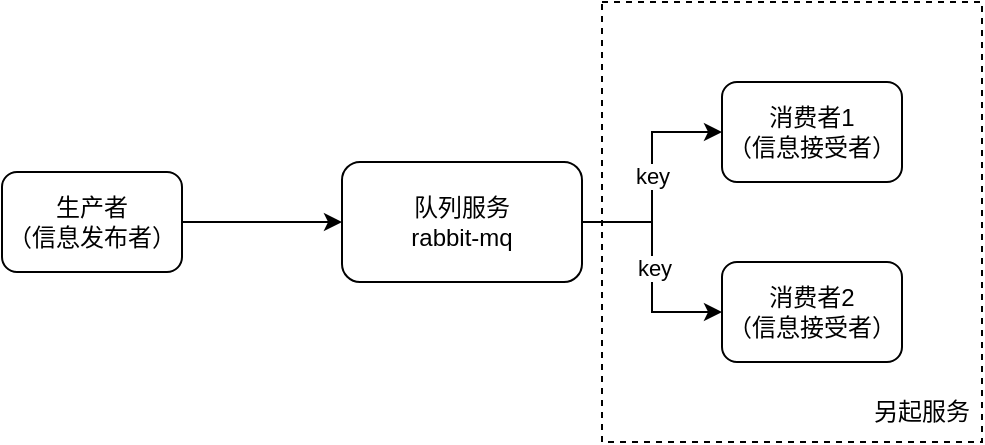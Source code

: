 <mxfile version="14.0.5" type="github">
  <diagram id="Ht1M8jgEwFfnCIfOTk4-" name="Page-1">
    <mxGraphModel dx="702" dy="471" grid="1" gridSize="10" guides="1" tooltips="1" connect="1" arrows="1" fold="1" page="1" pageScale="1" pageWidth="1169" pageHeight="827" math="0" shadow="0">
      <root>
        <mxCell id="0" />
        <mxCell id="1" parent="0" />
        <mxCell id="JXGQIEeBwlXOJSszSIdp-10" value="" style="rounded=0;whiteSpace=wrap;html=1;dashed=1;" vertex="1" parent="1">
          <mxGeometry x="450" y="80" width="190" height="220" as="geometry" />
        </mxCell>
        <mxCell id="JXGQIEeBwlXOJSszSIdp-5" style="edgeStyle=orthogonalEdgeStyle;rounded=0;orthogonalLoop=1;jettySize=auto;html=1;exitX=1;exitY=0.5;exitDx=0;exitDy=0;entryX=0;entryY=0.5;entryDx=0;entryDy=0;" edge="1" parent="1" source="JXGQIEeBwlXOJSszSIdp-1" target="JXGQIEeBwlXOJSszSIdp-2">
          <mxGeometry relative="1" as="geometry" />
        </mxCell>
        <mxCell id="JXGQIEeBwlXOJSszSIdp-1" value="生产者&lt;br&gt;（信息发布者）" style="rounded=1;whiteSpace=wrap;html=1;" vertex="1" parent="1">
          <mxGeometry x="150" y="165" width="90" height="50" as="geometry" />
        </mxCell>
        <mxCell id="JXGQIEeBwlXOJSszSIdp-6" style="edgeStyle=orthogonalEdgeStyle;rounded=0;orthogonalLoop=1;jettySize=auto;html=1;exitX=1;exitY=0.5;exitDx=0;exitDy=0;entryX=0;entryY=0.5;entryDx=0;entryDy=0;" edge="1" parent="1" source="JXGQIEeBwlXOJSszSIdp-2" target="JXGQIEeBwlXOJSszSIdp-3">
          <mxGeometry relative="1" as="geometry" />
        </mxCell>
        <mxCell id="JXGQIEeBwlXOJSszSIdp-9" value="key" style="edgeLabel;html=1;align=center;verticalAlign=middle;resizable=0;points=[];" vertex="1" connectable="0" parent="JXGQIEeBwlXOJSszSIdp-6">
          <mxGeometry x="0.009" relative="1" as="geometry">
            <mxPoint as="offset" />
          </mxGeometry>
        </mxCell>
        <mxCell id="JXGQIEeBwlXOJSszSIdp-7" style="edgeStyle=orthogonalEdgeStyle;rounded=0;orthogonalLoop=1;jettySize=auto;html=1;exitX=1;exitY=0.5;exitDx=0;exitDy=0;entryX=0;entryY=0.5;entryDx=0;entryDy=0;" edge="1" parent="1" source="JXGQIEeBwlXOJSszSIdp-2" target="JXGQIEeBwlXOJSszSIdp-4">
          <mxGeometry relative="1" as="geometry" />
        </mxCell>
        <mxCell id="JXGQIEeBwlXOJSszSIdp-8" value="key" style="edgeLabel;html=1;align=center;verticalAlign=middle;resizable=0;points=[];" vertex="1" connectable="0" parent="JXGQIEeBwlXOJSszSIdp-7">
          <mxGeometry x="0.009" y="1" relative="1" as="geometry">
            <mxPoint as="offset" />
          </mxGeometry>
        </mxCell>
        <mxCell id="JXGQIEeBwlXOJSszSIdp-2" value="队列服务&lt;br&gt;rabbit-mq" style="rounded=1;whiteSpace=wrap;html=1;" vertex="1" parent="1">
          <mxGeometry x="320" y="160" width="120" height="60" as="geometry" />
        </mxCell>
        <mxCell id="JXGQIEeBwlXOJSszSIdp-3" value="消费者1&lt;br&gt;（信息接受者）" style="rounded=1;whiteSpace=wrap;html=1;" vertex="1" parent="1">
          <mxGeometry x="510" y="120" width="90" height="50" as="geometry" />
        </mxCell>
        <mxCell id="JXGQIEeBwlXOJSszSIdp-4" value="消费者2&lt;br&gt;（信息接受者）" style="rounded=1;whiteSpace=wrap;html=1;" vertex="1" parent="1">
          <mxGeometry x="510" y="210" width="90" height="50" as="geometry" />
        </mxCell>
        <mxCell id="JXGQIEeBwlXOJSszSIdp-11" value="另起服务" style="text;html=1;strokeColor=none;fillColor=none;align=center;verticalAlign=middle;whiteSpace=wrap;rounded=0;dashed=1;" vertex="1" parent="1">
          <mxGeometry x="580" y="275" width="60" height="20" as="geometry" />
        </mxCell>
      </root>
    </mxGraphModel>
  </diagram>
</mxfile>
